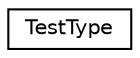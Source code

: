 digraph "Graphical Class Hierarchy"
{
  edge [fontname="Helvetica",fontsize="10",labelfontname="Helvetica",labelfontsize="10"];
  node [fontname="Helvetica",fontsize="10",shape=record];
  rankdir="LR";
  Node0 [label="TestType",height=0.2,width=0.4,color="black", fillcolor="white", style="filled",URL="$struct_test_type.html"];
}
